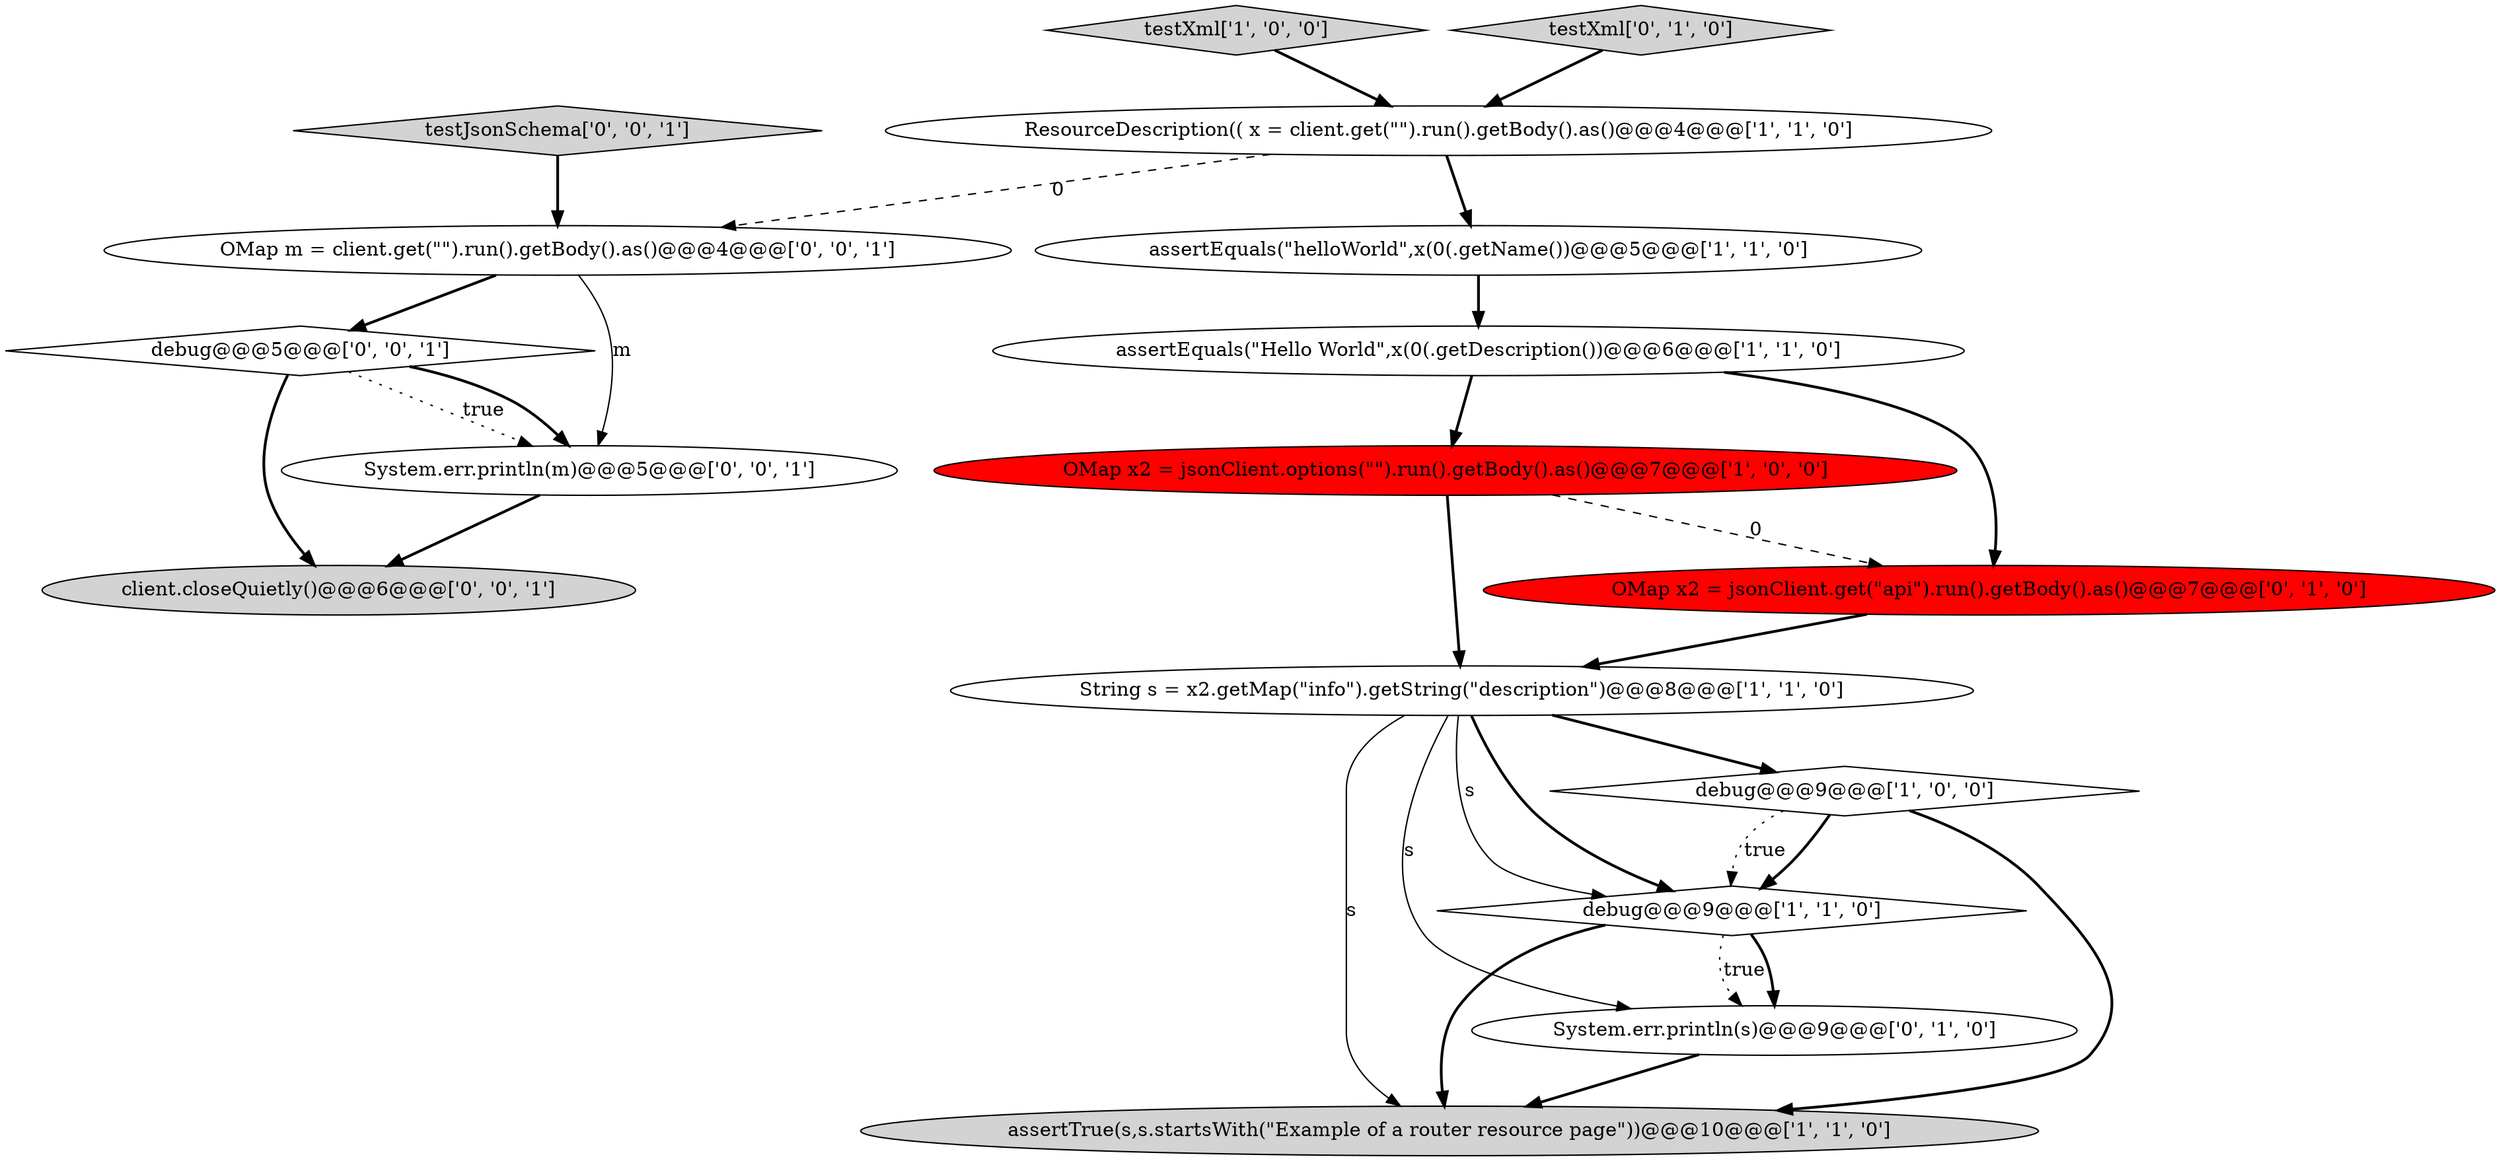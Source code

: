 digraph {
12 [style = filled, label = "System.err.println(m)@@@5@@@['0', '0', '1']", fillcolor = white, shape = ellipse image = "AAA0AAABBB3BBB"];
4 [style = filled, label = "assertEquals(\"helloWorld\",x(0(.getName())@@@5@@@['1', '1', '0']", fillcolor = white, shape = ellipse image = "AAA0AAABBB1BBB"];
5 [style = filled, label = "String s = x2.getMap(\"info\").getString(\"description\")@@@8@@@['1', '1', '0']", fillcolor = white, shape = ellipse image = "AAA0AAABBB1BBB"];
2 [style = filled, label = "testXml['1', '0', '0']", fillcolor = lightgray, shape = diamond image = "AAA0AAABBB1BBB"];
16 [style = filled, label = "OMap m = client.get(\"\").run().getBody().as()@@@4@@@['0', '0', '1']", fillcolor = white, shape = ellipse image = "AAA0AAABBB3BBB"];
3 [style = filled, label = "OMap x2 = jsonClient.options(\"\").run().getBody().as()@@@7@@@['1', '0', '0']", fillcolor = red, shape = ellipse image = "AAA1AAABBB1BBB"];
7 [style = filled, label = "debug@@@9@@@['1', '1', '0']", fillcolor = white, shape = diamond image = "AAA0AAABBB1BBB"];
6 [style = filled, label = "assertTrue(s,s.startsWith(\"Example of a router resource page\"))@@@10@@@['1', '1', '0']", fillcolor = lightgray, shape = ellipse image = "AAA0AAABBB1BBB"];
0 [style = filled, label = "debug@@@9@@@['1', '0', '0']", fillcolor = white, shape = diamond image = "AAA0AAABBB1BBB"];
8 [style = filled, label = "assertEquals(\"Hello World\",x(0(.getDescription())@@@6@@@['1', '1', '0']", fillcolor = white, shape = ellipse image = "AAA0AAABBB1BBB"];
9 [style = filled, label = "System.err.println(s)@@@9@@@['0', '1', '0']", fillcolor = white, shape = ellipse image = "AAA0AAABBB2BBB"];
11 [style = filled, label = "OMap x2 = jsonClient.get(\"api\").run().getBody().as()@@@7@@@['0', '1', '0']", fillcolor = red, shape = ellipse image = "AAA1AAABBB2BBB"];
13 [style = filled, label = "client.closeQuietly()@@@6@@@['0', '0', '1']", fillcolor = lightgray, shape = ellipse image = "AAA0AAABBB3BBB"];
14 [style = filled, label = "testJsonSchema['0', '0', '1']", fillcolor = lightgray, shape = diamond image = "AAA0AAABBB3BBB"];
15 [style = filled, label = "debug@@@5@@@['0', '0', '1']", fillcolor = white, shape = diamond image = "AAA0AAABBB3BBB"];
10 [style = filled, label = "testXml['0', '1', '0']", fillcolor = lightgray, shape = diamond image = "AAA0AAABBB2BBB"];
1 [style = filled, label = "ResourceDescription(( x = client.get(\"\").run().getBody().as()@@@4@@@['1', '1', '0']", fillcolor = white, shape = ellipse image = "AAA0AAABBB1BBB"];
14->16 [style = bold, label=""];
16->15 [style = bold, label=""];
5->7 [style = solid, label="s"];
1->4 [style = bold, label=""];
15->13 [style = bold, label=""];
0->6 [style = bold, label=""];
5->6 [style = solid, label="s"];
2->1 [style = bold, label=""];
8->3 [style = bold, label=""];
7->9 [style = dotted, label="true"];
5->9 [style = solid, label="s"];
9->6 [style = bold, label=""];
0->7 [style = bold, label=""];
7->9 [style = bold, label=""];
12->13 [style = bold, label=""];
11->5 [style = bold, label=""];
3->5 [style = bold, label=""];
5->0 [style = bold, label=""];
1->16 [style = dashed, label="0"];
7->6 [style = bold, label=""];
16->12 [style = solid, label="m"];
15->12 [style = dotted, label="true"];
4->8 [style = bold, label=""];
5->7 [style = bold, label=""];
15->12 [style = bold, label=""];
10->1 [style = bold, label=""];
8->11 [style = bold, label=""];
3->11 [style = dashed, label="0"];
0->7 [style = dotted, label="true"];
}
